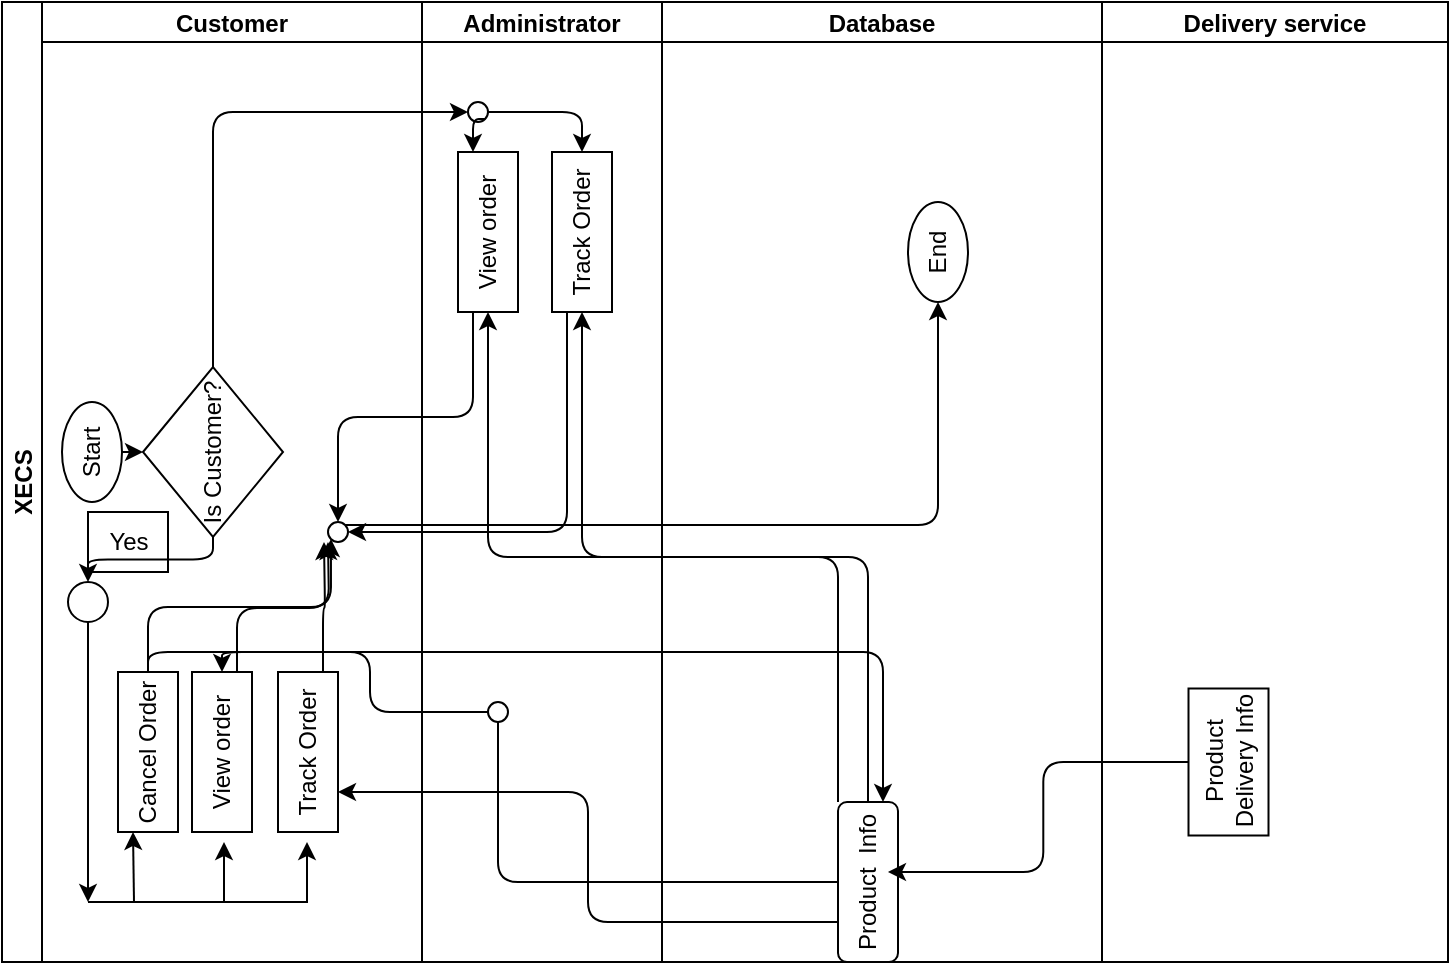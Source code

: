 <mxfile>
    <diagram id="5wDbb9y0db78hNJRbr1m" name="Page-1">
        <mxGraphModel dx="592" dy="470" grid="1" gridSize="10" guides="1" tooltips="1" connect="1" arrows="1" fold="1" page="1" pageScale="1" pageWidth="850" pageHeight="1100" background="#FFFFFF" math="0" shadow="0">
            <root>
                <mxCell id="0"/>
                <mxCell id="1" parent="0"/>
                <mxCell id="2" value="XECS" style="swimlane;childLayout=stackLayout;resizeParent=1;resizeParentMax=0;startSize=20;horizontal=0;horizontalStack=1;fillColor=none;strokeColor=#000000;fontColor=#000000;" parent="1" vertex="1">
                    <mxGeometry x="57" width="723" height="480" as="geometry"/>
                </mxCell>
                <mxCell id="3" value="Customer" style="swimlane;startSize=20;fillColor=none;strokeColor=#000000;fontColor=#000000;" parent="2" vertex="1">
                    <mxGeometry x="20" width="190" height="480" as="geometry"/>
                </mxCell>
                <mxCell id="14" style="edgeStyle=none;html=1;exitX=0.5;exitY=1;exitDx=0;exitDy=0;entryX=0.5;entryY=0;entryDx=0;entryDy=0;fillColor=none;strokeColor=#000000;fontColor=#000000;" parent="3" source="12" target="11" edge="1">
                    <mxGeometry relative="1" as="geometry"/>
                </mxCell>
                <mxCell id="12" value="Start" style="ellipse;whiteSpace=wrap;html=1;rotation=-90;fillColor=none;strokeColor=#000000;fontColor=#000000;" parent="3" vertex="1">
                    <mxGeometry y="210" width="50" height="30" as="geometry"/>
                </mxCell>
                <mxCell id="22" style="edgeStyle=orthogonalEdgeStyle;html=1;exitX=0;exitY=0.5;exitDx=0;exitDy=0;entryX=0.5;entryY=0;entryDx=0;entryDy=0;fillColor=none;strokeColor=#000000;fontColor=#000000;" parent="3" source="11" target="17" edge="1">
                    <mxGeometry relative="1" as="geometry"/>
                </mxCell>
                <mxCell id="11" value="Is Customer?" style="rhombus;whiteSpace=wrap;html=1;rotation=-90;fillColor=none;strokeColor=#000000;fontColor=#000000;" parent="3" vertex="1">
                    <mxGeometry x="43" y="190" width="85" height="70" as="geometry"/>
                </mxCell>
                <mxCell id="72" style="edgeStyle=orthogonalEdgeStyle;html=1;exitX=1;exitY=0.5;exitDx=0;exitDy=0;entryX=0;entryY=1;entryDx=0;entryDy=0;endArrow=classic;endFill=1;fillColor=none;strokeColor=#000000;fontColor=#000000;" parent="3" source="7" target="71" edge="1">
                    <mxGeometry relative="1" as="geometry"/>
                </mxCell>
                <mxCell id="7" value="Cancel Order" style="rounded=0;whiteSpace=wrap;html=1;rotation=-90;fillColor=none;strokeColor=#000000;fontColor=#000000;" parent="3" vertex="1">
                    <mxGeometry x="13" y="360" width="80" height="30" as="geometry"/>
                </mxCell>
                <mxCell id="8" value="View order" style="rounded=0;whiteSpace=wrap;html=1;rotation=-90;fillColor=none;strokeColor=#000000;fontColor=#000000;" parent="3" vertex="1">
                    <mxGeometry x="50" y="360" width="80" height="30" as="geometry"/>
                </mxCell>
                <mxCell id="9" value="Track Order" style="rounded=0;whiteSpace=wrap;html=1;rotation=-90;fillColor=none;strokeColor=#000000;fontColor=#000000;" parent="3" vertex="1">
                    <mxGeometry x="93" y="360" width="80" height="30" as="geometry"/>
                </mxCell>
                <mxCell id="17" value="" style="ellipse;whiteSpace=wrap;html=1;aspect=fixed;fillColor=none;strokeColor=#000000;fontColor=#000000;" parent="3" vertex="1">
                    <mxGeometry x="13" y="290" width="20" height="20" as="geometry"/>
                </mxCell>
                <mxCell id="32" value="" style="ellipse;whiteSpace=wrap;html=1;aspect=fixed;fillColor=none;strokeColor=#000000;fontColor=#000000;" parent="3" vertex="1">
                    <mxGeometry x="13" y="440" as="geometry"/>
                </mxCell>
                <mxCell id="39" value="" style="endArrow=classic;html=1;entryX=0;entryY=0.25;entryDx=0;entryDy=0;fillColor=none;strokeColor=#000000;fontColor=#000000;" parent="3" target="7" edge="1">
                    <mxGeometry width="50" height="50" relative="1" as="geometry">
                        <mxPoint x="46" y="450" as="sourcePoint"/>
                        <mxPoint x="93" y="400" as="targetPoint"/>
                    </mxGeometry>
                </mxCell>
                <mxCell id="41" value="" style="endArrow=classic;html=1;fillColor=none;strokeColor=#000000;fontColor=#000000;" parent="3" edge="1">
                    <mxGeometry width="50" height="50" relative="1" as="geometry">
                        <mxPoint x="91" y="450" as="sourcePoint"/>
                        <mxPoint x="91" y="420" as="targetPoint"/>
                    </mxGeometry>
                </mxCell>
                <mxCell id="42" value="" style="endArrow=classic;html=1;fillColor=none;strokeColor=#000000;fontColor=#000000;" parent="3" edge="1">
                    <mxGeometry width="50" height="50" relative="1" as="geometry">
                        <mxPoint x="132.5" y="450" as="sourcePoint"/>
                        <mxPoint x="132.5" y="420" as="targetPoint"/>
                    </mxGeometry>
                </mxCell>
                <mxCell id="71" value="" style="ellipse;whiteSpace=wrap;html=1;aspect=fixed;fillColor=none;strokeColor=#000000;fontColor=#000000;" parent="3" vertex="1">
                    <mxGeometry x="143" y="260" width="10" height="10" as="geometry"/>
                </mxCell>
                <mxCell id="4" value="Administrator" style="swimlane;startSize=20;fillColor=none;strokeColor=#000000;fontColor=#000000;" parent="2" vertex="1">
                    <mxGeometry x="210" width="120" height="480" as="geometry"/>
                </mxCell>
                <mxCell id="59" value="View order" style="rounded=0;whiteSpace=wrap;html=1;rotation=-90;fillColor=none;strokeColor=#000000;fontColor=#000000;" parent="4" vertex="1">
                    <mxGeometry x="-7" y="100" width="80" height="30" as="geometry"/>
                </mxCell>
                <mxCell id="60" value="Track Order" style="rounded=0;whiteSpace=wrap;html=1;rotation=-90;fillColor=none;strokeColor=#000000;fontColor=#000000;" parent="4" vertex="1">
                    <mxGeometry x="40" y="100" width="80" height="30" as="geometry"/>
                </mxCell>
                <mxCell id="65" style="edgeStyle=orthogonalEdgeStyle;html=1;exitX=1;exitY=1;exitDx=0;exitDy=0;entryX=1;entryY=0.25;entryDx=0;entryDy=0;endArrow=classic;endFill=1;fillColor=none;strokeColor=#000000;fontColor=#000000;" parent="4" source="62" target="59" edge="1">
                    <mxGeometry relative="1" as="geometry"/>
                </mxCell>
                <mxCell id="66" style="edgeStyle=orthogonalEdgeStyle;html=1;exitX=1;exitY=0.5;exitDx=0;exitDy=0;entryX=1;entryY=0.5;entryDx=0;entryDy=0;endArrow=classic;endFill=1;fillColor=none;strokeColor=#000000;fontColor=#000000;" parent="4" source="62" target="60" edge="1">
                    <mxGeometry relative="1" as="geometry"/>
                </mxCell>
                <mxCell id="62" value="" style="ellipse;whiteSpace=wrap;html=1;aspect=fixed;fillColor=none;strokeColor=#000000;fontColor=#000000;" parent="4" vertex="1">
                    <mxGeometry x="23" y="50" width="10" height="10" as="geometry"/>
                </mxCell>
                <mxCell id="5" value="Database" style="swimlane;startSize=20;fillColor=none;strokeColor=#000000;fontColor=#000000;" parent="2" vertex="1">
                    <mxGeometry x="330" width="220" height="480" as="geometry"/>
                </mxCell>
                <mxCell id="44" value="Product&amp;nbsp; Info" style="rounded=1;whiteSpace=wrap;html=1;rotation=-90;fillColor=none;strokeColor=#000000;fontColor=#000000;" parent="5" vertex="1">
                    <mxGeometry x="63" y="425" width="80" height="30" as="geometry"/>
                </mxCell>
                <mxCell id="13" value="End" style="ellipse;whiteSpace=wrap;html=1;rotation=-90;fillColor=none;strokeColor=#000000;fontColor=#000000;" parent="5" vertex="1">
                    <mxGeometry x="113" y="110" width="50" height="30" as="geometry"/>
                </mxCell>
                <mxCell id="6" value="Delivery service" style="swimlane;startSize=20;fillColor=none;strokeColor=#000000;fontColor=#000000;" parent="2" vertex="1">
                    <mxGeometry x="550" width="173" height="480" as="geometry"/>
                </mxCell>
                <mxCell id="43" value="Product Delivery Info" style="rounded=0;whiteSpace=wrap;html=1;rotation=-90;fillColor=none;strokeColor=#000000;fontColor=#000000;" parent="6" vertex="1">
                    <mxGeometry x="26.5" y="360" width="73.5" height="40" as="geometry"/>
                </mxCell>
                <mxCell id="45" style="edgeStyle=orthogonalEdgeStyle;html=1;exitX=0.5;exitY=0;exitDx=0;exitDy=0;endArrow=classic;endFill=1;entryX=0.563;entryY=0.833;entryDx=0;entryDy=0;entryPerimeter=0;fillColor=none;strokeColor=#000000;fontColor=#000000;" parent="2" source="43" target="44" edge="1">
                    <mxGeometry relative="1" as="geometry">
                        <mxPoint x="433" y="110" as="targetPoint"/>
                    </mxGeometry>
                </mxCell>
                <mxCell id="58" style="edgeStyle=orthogonalEdgeStyle;html=1;exitX=0.25;exitY=0;exitDx=0;exitDy=0;entryX=0.25;entryY=1;entryDx=0;entryDy=0;endArrow=classic;endFill=1;fillColor=none;strokeColor=#000000;fontColor=#000000;" parent="2" source="44" target="9" edge="1">
                    <mxGeometry relative="1" as="geometry"/>
                </mxCell>
                <mxCell id="64" style="edgeStyle=orthogonalEdgeStyle;html=1;exitX=1;exitY=0.5;exitDx=0;exitDy=0;entryX=0;entryY=0.5;entryDx=0;entryDy=0;endArrow=classic;endFill=1;fillColor=none;strokeColor=#000000;fontColor=#000000;" parent="2" source="11" target="62" edge="1">
                    <mxGeometry relative="1" as="geometry"/>
                </mxCell>
                <mxCell id="67" style="edgeStyle=orthogonalEdgeStyle;html=1;exitX=1;exitY=0.5;exitDx=0;exitDy=0;entryX=0;entryY=0.5;entryDx=0;entryDy=0;endArrow=classic;endFill=1;fillColor=none;strokeColor=#000000;fontColor=#000000;" parent="2" source="44" target="59" edge="1">
                    <mxGeometry relative="1" as="geometry"/>
                </mxCell>
                <mxCell id="68" style="edgeStyle=orthogonalEdgeStyle;html=1;exitX=1;exitY=0;exitDx=0;exitDy=0;entryX=0;entryY=0.5;entryDx=0;entryDy=0;endArrow=classic;endFill=1;fillColor=none;strokeColor=#000000;fontColor=#000000;" parent="2" source="44" target="60" edge="1">
                    <mxGeometry relative="1" as="geometry"/>
                </mxCell>
                <mxCell id="70" style="edgeStyle=orthogonalEdgeStyle;html=1;exitX=1;exitY=0.5;exitDx=0;exitDy=0;entryX=1;entryY=0.75;entryDx=0;entryDy=0;endArrow=classic;endFill=1;fillColor=none;strokeColor=#000000;fontColor=#000000;" parent="2" source="7" target="44" edge="1">
                    <mxGeometry relative="1" as="geometry"/>
                </mxCell>
                <mxCell id="75" style="edgeStyle=orthogonalEdgeStyle;html=1;exitX=0;exitY=0.25;exitDx=0;exitDy=0;entryX=0.5;entryY=0;entryDx=0;entryDy=0;endArrow=classic;endFill=1;fillColor=none;strokeColor=#000000;fontColor=#000000;" parent="2" source="59" target="71" edge="1">
                    <mxGeometry relative="1" as="geometry"/>
                </mxCell>
                <mxCell id="76" style="edgeStyle=orthogonalEdgeStyle;html=1;exitX=0;exitY=0.25;exitDx=0;exitDy=0;endArrow=classic;endFill=1;entryX=1;entryY=0.5;entryDx=0;entryDy=0;fillColor=none;strokeColor=#000000;fontColor=#000000;" parent="2" source="60" target="71" edge="1">
                    <mxGeometry relative="1" as="geometry">
                        <mxPoint x="173" y="250" as="targetPoint"/>
                    </mxGeometry>
                </mxCell>
                <mxCell id="77" style="edgeStyle=orthogonalEdgeStyle;html=1;exitX=1;exitY=0;exitDx=0;exitDy=0;entryX=0;entryY=0.5;entryDx=0;entryDy=0;endArrow=classic;endFill=1;fillColor=none;strokeColor=#000000;fontColor=#000000;" parent="2" source="71" target="13" edge="1">
                    <mxGeometry relative="1" as="geometry"/>
                </mxCell>
                <mxCell id="34" style="edgeStyle=orthogonalEdgeStyle;html=1;exitX=0.5;exitY=1;exitDx=0;exitDy=0;fillColor=none;strokeColor=#000000;fontColor=#000000;" parent="1" source="17" edge="1">
                    <mxGeometry relative="1" as="geometry">
                        <mxPoint x="100" y="450" as="targetPoint"/>
                    </mxGeometry>
                </mxCell>
                <mxCell id="38" value="" style="endArrow=none;html=1;endFill=0;fillColor=none;strokeColor=#000000;fontColor=#000000;" parent="1" edge="1">
                    <mxGeometry width="50" height="50" relative="1" as="geometry">
                        <mxPoint x="100" y="450" as="sourcePoint"/>
                        <mxPoint x="210" y="450" as="targetPoint"/>
                    </mxGeometry>
                </mxCell>
                <mxCell id="50" style="edgeStyle=orthogonalEdgeStyle;html=1;exitX=0;exitY=0.5;exitDx=0;exitDy=0;entryX=1;entryY=0.5;entryDx=0;entryDy=0;endArrow=classic;endFill=1;fillColor=none;strokeColor=#000000;fontColor=#000000;" parent="1" source="48" target="8" edge="1">
                    <mxGeometry relative="1" as="geometry"/>
                </mxCell>
                <mxCell id="48" value="" style="ellipse;whiteSpace=wrap;html=1;aspect=fixed;fillColor=none;strokeColor=#000000;fontColor=#000000;" parent="1" vertex="1">
                    <mxGeometry x="300" y="350" width="10" height="10" as="geometry"/>
                </mxCell>
                <mxCell id="49" value="" style="edgeStyle=orthogonalEdgeStyle;html=1;exitX=0.5;exitY=0;exitDx=0;exitDy=0;endArrow=none;endFill=1;fillColor=none;strokeColor=#000000;fontColor=#000000;" parent="1" source="44" target="48" edge="1">
                    <mxGeometry relative="1" as="geometry">
                        <mxPoint x="330" y="300" as="targetPoint"/>
                        <mxPoint x="455" y="115" as="sourcePoint"/>
                    </mxGeometry>
                </mxCell>
                <mxCell id="53" value="Yes" style="text;html=1;align=center;verticalAlign=middle;resizable=0;points=[];autosize=1;strokeColor=#000000;fillColor=none;fontColor=#000000;" parent="1" vertex="1">
                    <mxGeometry x="100" y="255" width="40" height="30" as="geometry"/>
                </mxCell>
                <mxCell id="73" style="edgeStyle=orthogonalEdgeStyle;html=1;exitX=1;exitY=0.75;exitDx=0;exitDy=0;endArrow=classic;endFill=1;fillColor=none;strokeColor=#000000;fontColor=#000000;" parent="1" source="8" edge="1">
                    <mxGeometry relative="1" as="geometry">
                        <mxPoint x="220" y="270" as="targetPoint"/>
                    </mxGeometry>
                </mxCell>
                <mxCell id="74" style="edgeStyle=orthogonalEdgeStyle;html=1;exitX=1;exitY=0.75;exitDx=0;exitDy=0;endArrow=classic;endFill=1;fillColor=none;strokeColor=#000000;fontColor=#000000;" parent="1" source="9" edge="1">
                    <mxGeometry relative="1" as="geometry">
                        <mxPoint x="218" y="270" as="targetPoint"/>
                    </mxGeometry>
                </mxCell>
            </root>
        </mxGraphModel>
    </diagram>
</mxfile>